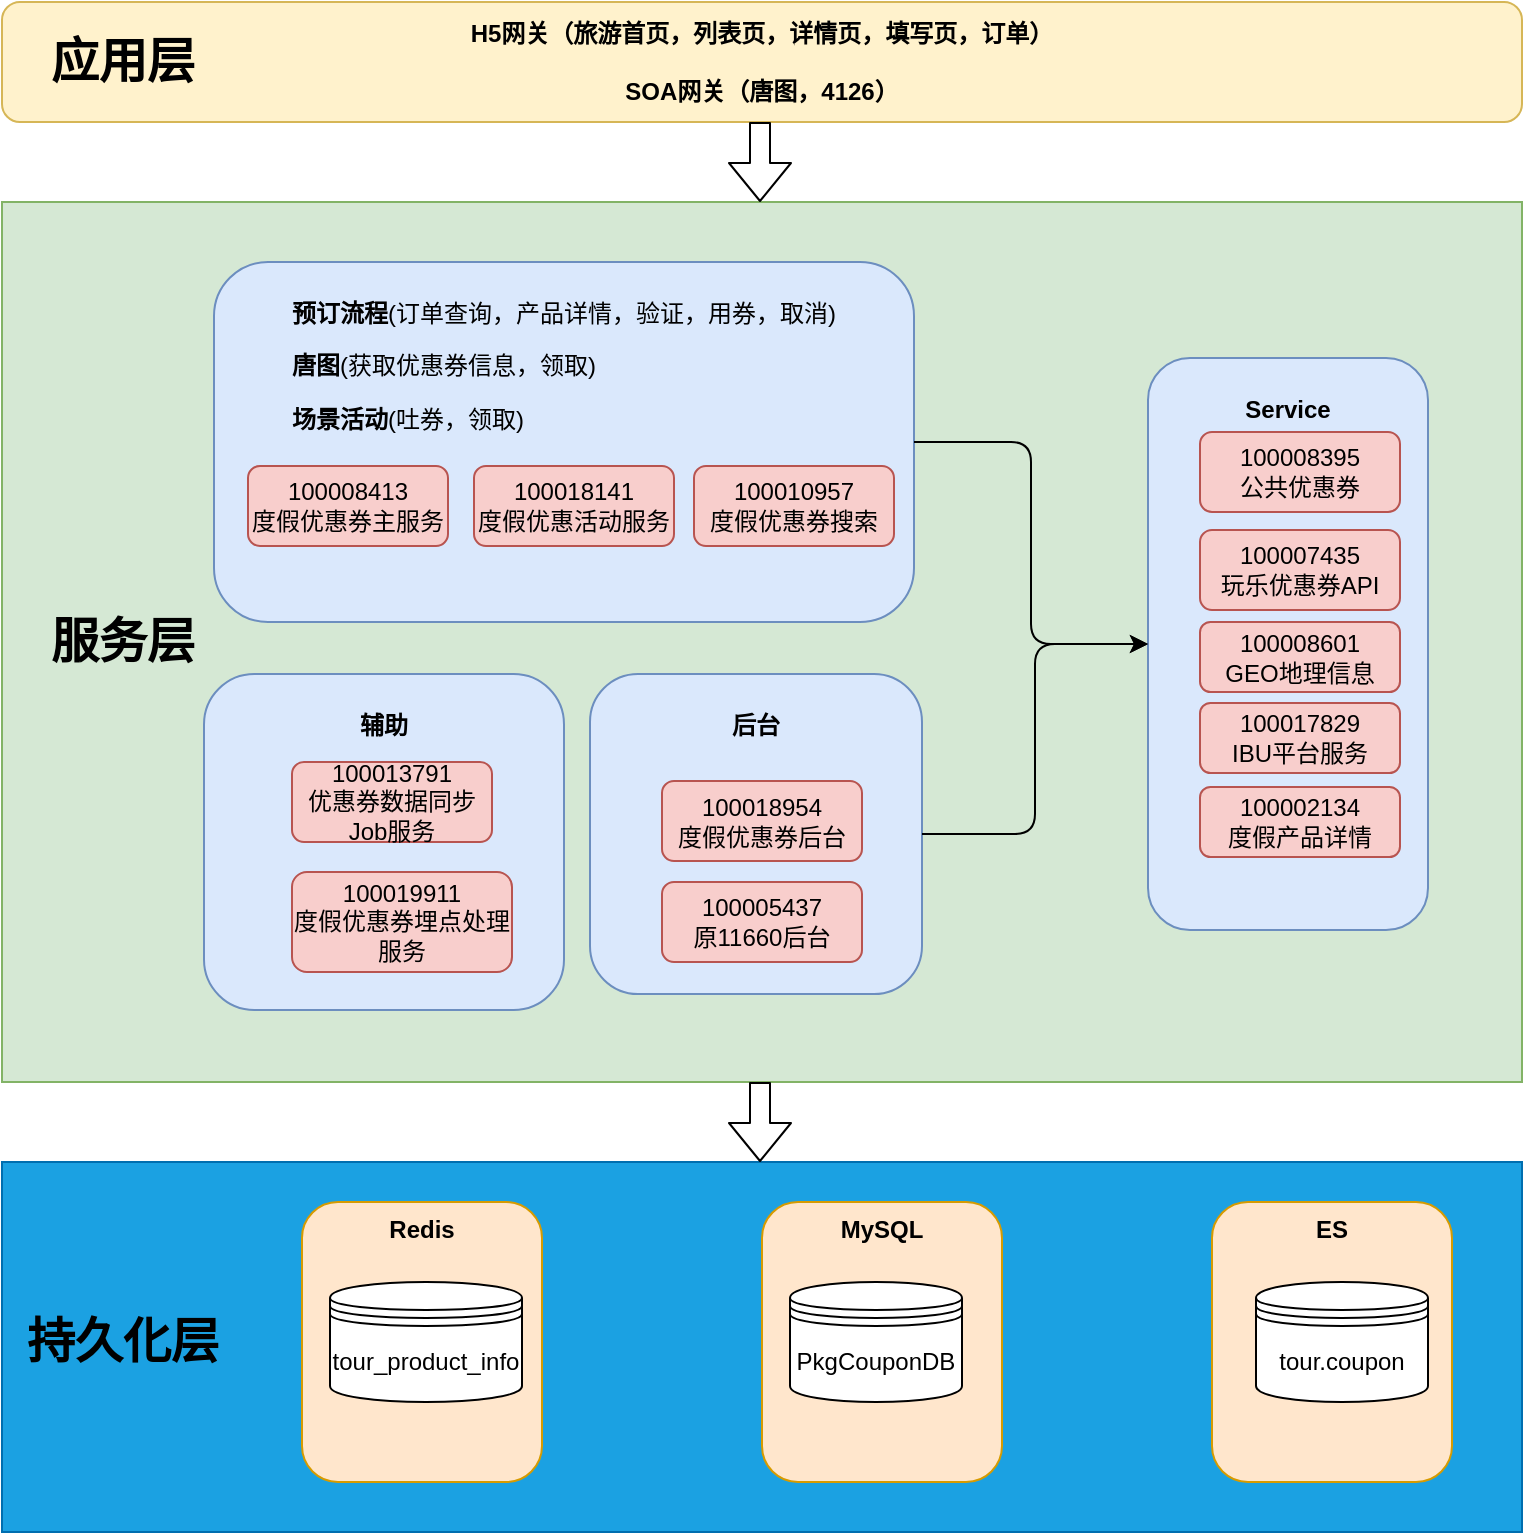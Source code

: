 <mxfile version="12.3.6" type="github" pages="1"><diagram id="7wHZ5tVcsAzUnBBtAIuT" name="Page-1"><mxGraphModel dx="1422" dy="763" grid="1" gridSize="10" guides="1" tooltips="1" connect="1" arrows="1" fold="1" page="1" pageScale="1" pageWidth="827" pageHeight="1169" math="0" shadow="0"><root><mxCell id="0"/><mxCell id="1" parent="0"/><mxCell id="vUt6n7yZTSBhdbNLUy-q-1" value="&lt;b&gt;H5网关（旅游首页，列表页，详情页，填写页，订单）&lt;br&gt;&lt;br&gt;SOA网关（唐图，4126）&lt;/b&gt;" style="rounded=1;whiteSpace=wrap;html=1;fillColor=#fff2cc;strokeColor=#d6b656;align=center;" parent="1" vertex="1"><mxGeometry x="60" y="120" width="760" height="60" as="geometry"/></mxCell><mxCell id="vUt6n7yZTSBhdbNLUy-q-2" value="" style="rounded=0;whiteSpace=wrap;html=1;fillColor=#d5e8d4;strokeColor=#82b366;" parent="1" vertex="1"><mxGeometry x="60" y="220" width="760" height="440" as="geometry"/></mxCell><mxCell id="vUt6n7yZTSBhdbNLUy-q-5" value="&lt;p&gt;&lt;b&gt;预订流程&lt;/b&gt;(订单查询，产品详情，验证，用券，取消)&lt;/p&gt;&lt;p style=&quot;text-align: left&quot;&gt;&lt;span&gt;&lt;b&gt;唐图&lt;/b&gt;(获取优惠券信息，领取)&lt;/span&gt;&lt;/p&gt;&lt;p style=&quot;text-align: left&quot;&gt;&lt;b&gt;场景活动&lt;/b&gt;(吐券，领取)&lt;/p&gt;" style="rounded=1;whiteSpace=wrap;html=1;fillColor=#dae8fc;strokeColor=#6c8ebf;align=center;horizontal=1;verticalAlign=top;" parent="1" vertex="1"><mxGeometry x="166" y="250" width="350" height="180" as="geometry"/></mxCell><mxCell id="vUt6n7yZTSBhdbNLUy-q-3" value="100008413&lt;br&gt;度假优惠券主服务" style="rounded=1;whiteSpace=wrap;html=1;fillColor=#f8cecc;strokeColor=#b85450;" parent="1" vertex="1"><mxGeometry x="183" y="352" width="100" height="40" as="geometry"/></mxCell><mxCell id="vUt6n7yZTSBhdbNLUy-q-4" value="100010957&lt;br&gt;度假优惠券搜索" style="rounded=1;whiteSpace=wrap;html=1;fillColor=#f8cecc;strokeColor=#b85450;" parent="1" vertex="1"><mxGeometry x="406" y="352" width="100" height="40" as="geometry"/></mxCell><mxCell id="vUt6n7yZTSBhdbNLUy-q-7" value="&lt;p&gt;&lt;b&gt;Service&lt;/b&gt;&lt;/p&gt;" style="rounded=1;whiteSpace=wrap;html=1;fillColor=#dae8fc;strokeColor=#6c8ebf;align=center;horizontal=1;verticalAlign=top;" parent="1" vertex="1"><mxGeometry x="633" y="298" width="140" height="286" as="geometry"/></mxCell><mxCell id="vUt6n7yZTSBhdbNLUy-q-8" value="100008395&lt;br&gt;公共优惠券" style="rounded=1;whiteSpace=wrap;html=1;fillColor=#f8cecc;strokeColor=#b85450;align=center;flipH=0;flipV=1;" parent="1" vertex="1"><mxGeometry x="659" y="335" width="100" height="40" as="geometry"/></mxCell><mxCell id="vUt6n7yZTSBhdbNLUy-q-11" value="100007435&lt;br&gt;玩乐优惠券API" style="rounded=1;whiteSpace=wrap;html=1;fillColor=#f8cecc;strokeColor=#b85450;align=center;flipH=0;flipV=1;" parent="1" vertex="1"><mxGeometry x="659" y="384" width="100" height="40" as="geometry"/></mxCell><mxCell id="vUt6n7yZTSBhdbNLUy-q-12" value="100008601&lt;br&gt;GEO地理信息" style="rounded=1;whiteSpace=wrap;html=1;fillColor=#f8cecc;strokeColor=#b85450;align=center;flipH=0;flipV=1;" parent="1" vertex="1"><mxGeometry x="659" y="430" width="100" height="35" as="geometry"/></mxCell><mxCell id="vUt6n7yZTSBhdbNLUy-q-13" value="100002134&lt;br&gt;度假产品详情" style="rounded=1;whiteSpace=wrap;html=1;fillColor=#f8cecc;strokeColor=#b85450;align=center;flipH=0;flipV=1;" parent="1" vertex="1"><mxGeometry x="659" y="512.5" width="100" height="35" as="geometry"/></mxCell><mxCell id="vUt6n7yZTSBhdbNLUy-q-14" value="100017829&lt;br&gt;IBU平台服务" style="rounded=1;whiteSpace=wrap;html=1;fillColor=#f8cecc;strokeColor=#b85450;align=center;flipH=0;flipV=1;" parent="1" vertex="1"><mxGeometry x="659" y="470.5" width="100" height="35" as="geometry"/></mxCell><mxCell id="vUt6n7yZTSBhdbNLUy-q-15" value="100018141&lt;br&gt;度假优惠活动服务" style="rounded=1;whiteSpace=wrap;html=1;fillColor=#f8cecc;strokeColor=#b85450;" parent="1" vertex="1"><mxGeometry x="296" y="352" width="100" height="40" as="geometry"/></mxCell><mxCell id="vUt6n7yZTSBhdbNLUy-q-18" value="&lt;p&gt;&lt;b&gt;辅助&lt;/b&gt;&lt;/p&gt;" style="rounded=1;whiteSpace=wrap;html=1;fillColor=#dae8fc;strokeColor=#6c8ebf;align=center;horizontal=1;verticalAlign=top;" parent="1" vertex="1"><mxGeometry x="161" y="456" width="180" height="168" as="geometry"/></mxCell><mxCell id="vUt6n7yZTSBhdbNLUy-q-19" value="100013791&lt;br&gt;优惠券数据同步Job服务" style="rounded=1;whiteSpace=wrap;html=1;fillColor=#f8cecc;strokeColor=#b85450;" parent="1" vertex="1"><mxGeometry x="205" y="500" width="100" height="40" as="geometry"/></mxCell><mxCell id="vUt6n7yZTSBhdbNLUy-q-20" value="100019911&lt;br&gt;度假优惠券埋点处理服务" style="rounded=1;whiteSpace=wrap;html=1;fillColor=#f8cecc;strokeColor=#b85450;" parent="1" vertex="1"><mxGeometry x="205" y="555" width="110" height="50" as="geometry"/></mxCell><mxCell id="vUt6n7yZTSBhdbNLUy-q-21" value="" style="rounded=0;whiteSpace=wrap;html=1;fillColor=#1ba1e2;strokeColor=#006EAF;fontColor=#ffffff;" parent="1" vertex="1"><mxGeometry x="60" y="700" width="760" height="185" as="geometry"/></mxCell><mxCell id="vUt6n7yZTSBhdbNLUy-q-23" value="&lt;b&gt;MySQL&lt;/b&gt;" style="rounded=1;whiteSpace=wrap;html=1;fillColor=#ffe6cc;strokeColor=#d79b00;verticalAlign=top;" parent="1" vertex="1"><mxGeometry x="440" y="720" width="120" height="140" as="geometry"/></mxCell><mxCell id="vUt6n7yZTSBhdbNLUy-q-28" value="PkgCouponDB" style="shape=datastore;whiteSpace=wrap;html=1;" parent="1" vertex="1"><mxGeometry x="454" y="760" width="86" height="60" as="geometry"/></mxCell><mxCell id="vUt6n7yZTSBhdbNLUy-q-29" value="&lt;b&gt;ES&lt;/b&gt;" style="rounded=1;whiteSpace=wrap;html=1;fillColor=#ffe6cc;strokeColor=#d79b00;verticalAlign=top;" parent="1" vertex="1"><mxGeometry x="665" y="720" width="120" height="140" as="geometry"/></mxCell><mxCell id="vUt6n7yZTSBhdbNLUy-q-30" value="tour.coupon" style="shape=datastore;whiteSpace=wrap;html=1;" parent="1" vertex="1"><mxGeometry x="687" y="760" width="86" height="60" as="geometry"/></mxCell><mxCell id="vUt6n7yZTSBhdbNLUy-q-31" value="&lt;b&gt;Redis&lt;/b&gt;" style="rounded=1;whiteSpace=wrap;html=1;fillColor=#ffe6cc;strokeColor=#d79b00;verticalAlign=top;" parent="1" vertex="1"><mxGeometry x="210" y="720" width="120" height="140" as="geometry"/></mxCell><mxCell id="vUt6n7yZTSBhdbNLUy-q-32" value="tour_product_info" style="shape=datastore;whiteSpace=wrap;html=1;" parent="1" vertex="1"><mxGeometry x="224" y="760" width="96" height="60" as="geometry"/></mxCell><mxCell id="vUt6n7yZTSBhdbNLUy-q-48" value="持久化层" style="text;strokeColor=none;fillColor=none;html=1;fontSize=24;fontStyle=1;verticalAlign=middle;align=center;" parent="1" vertex="1"><mxGeometry x="70" y="770" width="100" height="40" as="geometry"/></mxCell><mxCell id="vUt6n7yZTSBhdbNLUy-q-49" value="服务层" style="text;strokeColor=none;fillColor=none;html=1;fontSize=24;fontStyle=1;verticalAlign=middle;align=center;" parent="1" vertex="1"><mxGeometry x="70" y="420" width="100" height="40" as="geometry"/></mxCell><mxCell id="vUt6n7yZTSBhdbNLUy-q-50" value="应用层" style="text;strokeColor=none;fillColor=none;html=1;fontSize=24;fontStyle=1;verticalAlign=middle;align=center;" parent="1" vertex="1"><mxGeometry x="70" y="130" width="100" height="40" as="geometry"/></mxCell><mxCell id="vUt6n7yZTSBhdbNLUy-q-53" value="" style="shape=flexArrow;endArrow=classic;html=1;exitX=0.5;exitY=1;exitDx=0;exitDy=0;entryX=0.5;entryY=0;entryDx=0;entryDy=0;" parent="1" edge="1"><mxGeometry width="50" height="50" relative="1" as="geometry"><mxPoint x="439" y="660" as="sourcePoint"/><mxPoint x="439" y="700" as="targetPoint"/></mxGeometry></mxCell><mxCell id="vUt6n7yZTSBhdbNLUy-q-56" value="" style="shape=flexArrow;endArrow=classic;html=1;exitX=0.5;exitY=1;exitDx=0;exitDy=0;" parent="1" edge="1"><mxGeometry width="50" height="50" relative="1" as="geometry"><mxPoint x="439" y="180" as="sourcePoint"/><mxPoint x="439" y="220" as="targetPoint"/></mxGeometry></mxCell><mxCell id="vUt6n7yZTSBhdbNLUy-q-62" value="" style="edgeStyle=elbowEdgeStyle;elbow=horizontal;endArrow=classic;html=1;entryX=0;entryY=0.5;entryDx=0;entryDy=0;" parent="1" source="vUt6n7yZTSBhdbNLUy-q-5" target="vUt6n7yZTSBhdbNLUy-q-7" edge="1"><mxGeometry width="50" height="50" relative="1" as="geometry"><mxPoint x="540" y="400" as="sourcePoint"/><mxPoint x="590" y="350" as="targetPoint"/></mxGeometry></mxCell><mxCell id="vUt6n7yZTSBhdbNLUy-q-66" value="&lt;p&gt;&lt;b&gt;后台&lt;/b&gt;&lt;/p&gt;" style="rounded=1;whiteSpace=wrap;html=1;fillColor=#dae8fc;strokeColor=#6c8ebf;align=center;horizontal=1;verticalAlign=top;" parent="1" vertex="1"><mxGeometry x="354" y="456" width="166" height="160" as="geometry"/></mxCell><mxCell id="vUt6n7yZTSBhdbNLUy-q-67" value="100018954&lt;br&gt;度假优惠券后台" style="rounded=1;whiteSpace=wrap;html=1;fillColor=#f8cecc;strokeColor=#b85450;" parent="1" vertex="1"><mxGeometry x="390" y="509.5" width="100" height="40" as="geometry"/></mxCell><mxCell id="vUt6n7yZTSBhdbNLUy-q-68" value="100005437&lt;br&gt;原11660后台" style="rounded=1;whiteSpace=wrap;html=1;fillColor=#f8cecc;strokeColor=#b85450;" parent="1" vertex="1"><mxGeometry x="390" y="560" width="100" height="40" as="geometry"/></mxCell><mxCell id="vUt6n7yZTSBhdbNLUy-q-70" value="" style="edgeStyle=elbowEdgeStyle;elbow=horizontal;endArrow=classic;html=1;exitX=1;exitY=0.5;exitDx=0;exitDy=0;entryX=0;entryY=0.5;entryDx=0;entryDy=0;" parent="1" source="vUt6n7yZTSBhdbNLUy-q-66" target="vUt6n7yZTSBhdbNLUy-q-7" edge="1"><mxGeometry width="50" height="50" relative="1" as="geometry"><mxPoint x="530" y="570" as="sourcePoint"/><mxPoint x="580" y="520" as="targetPoint"/></mxGeometry></mxCell></root></mxGraphModel></diagram></mxfile>